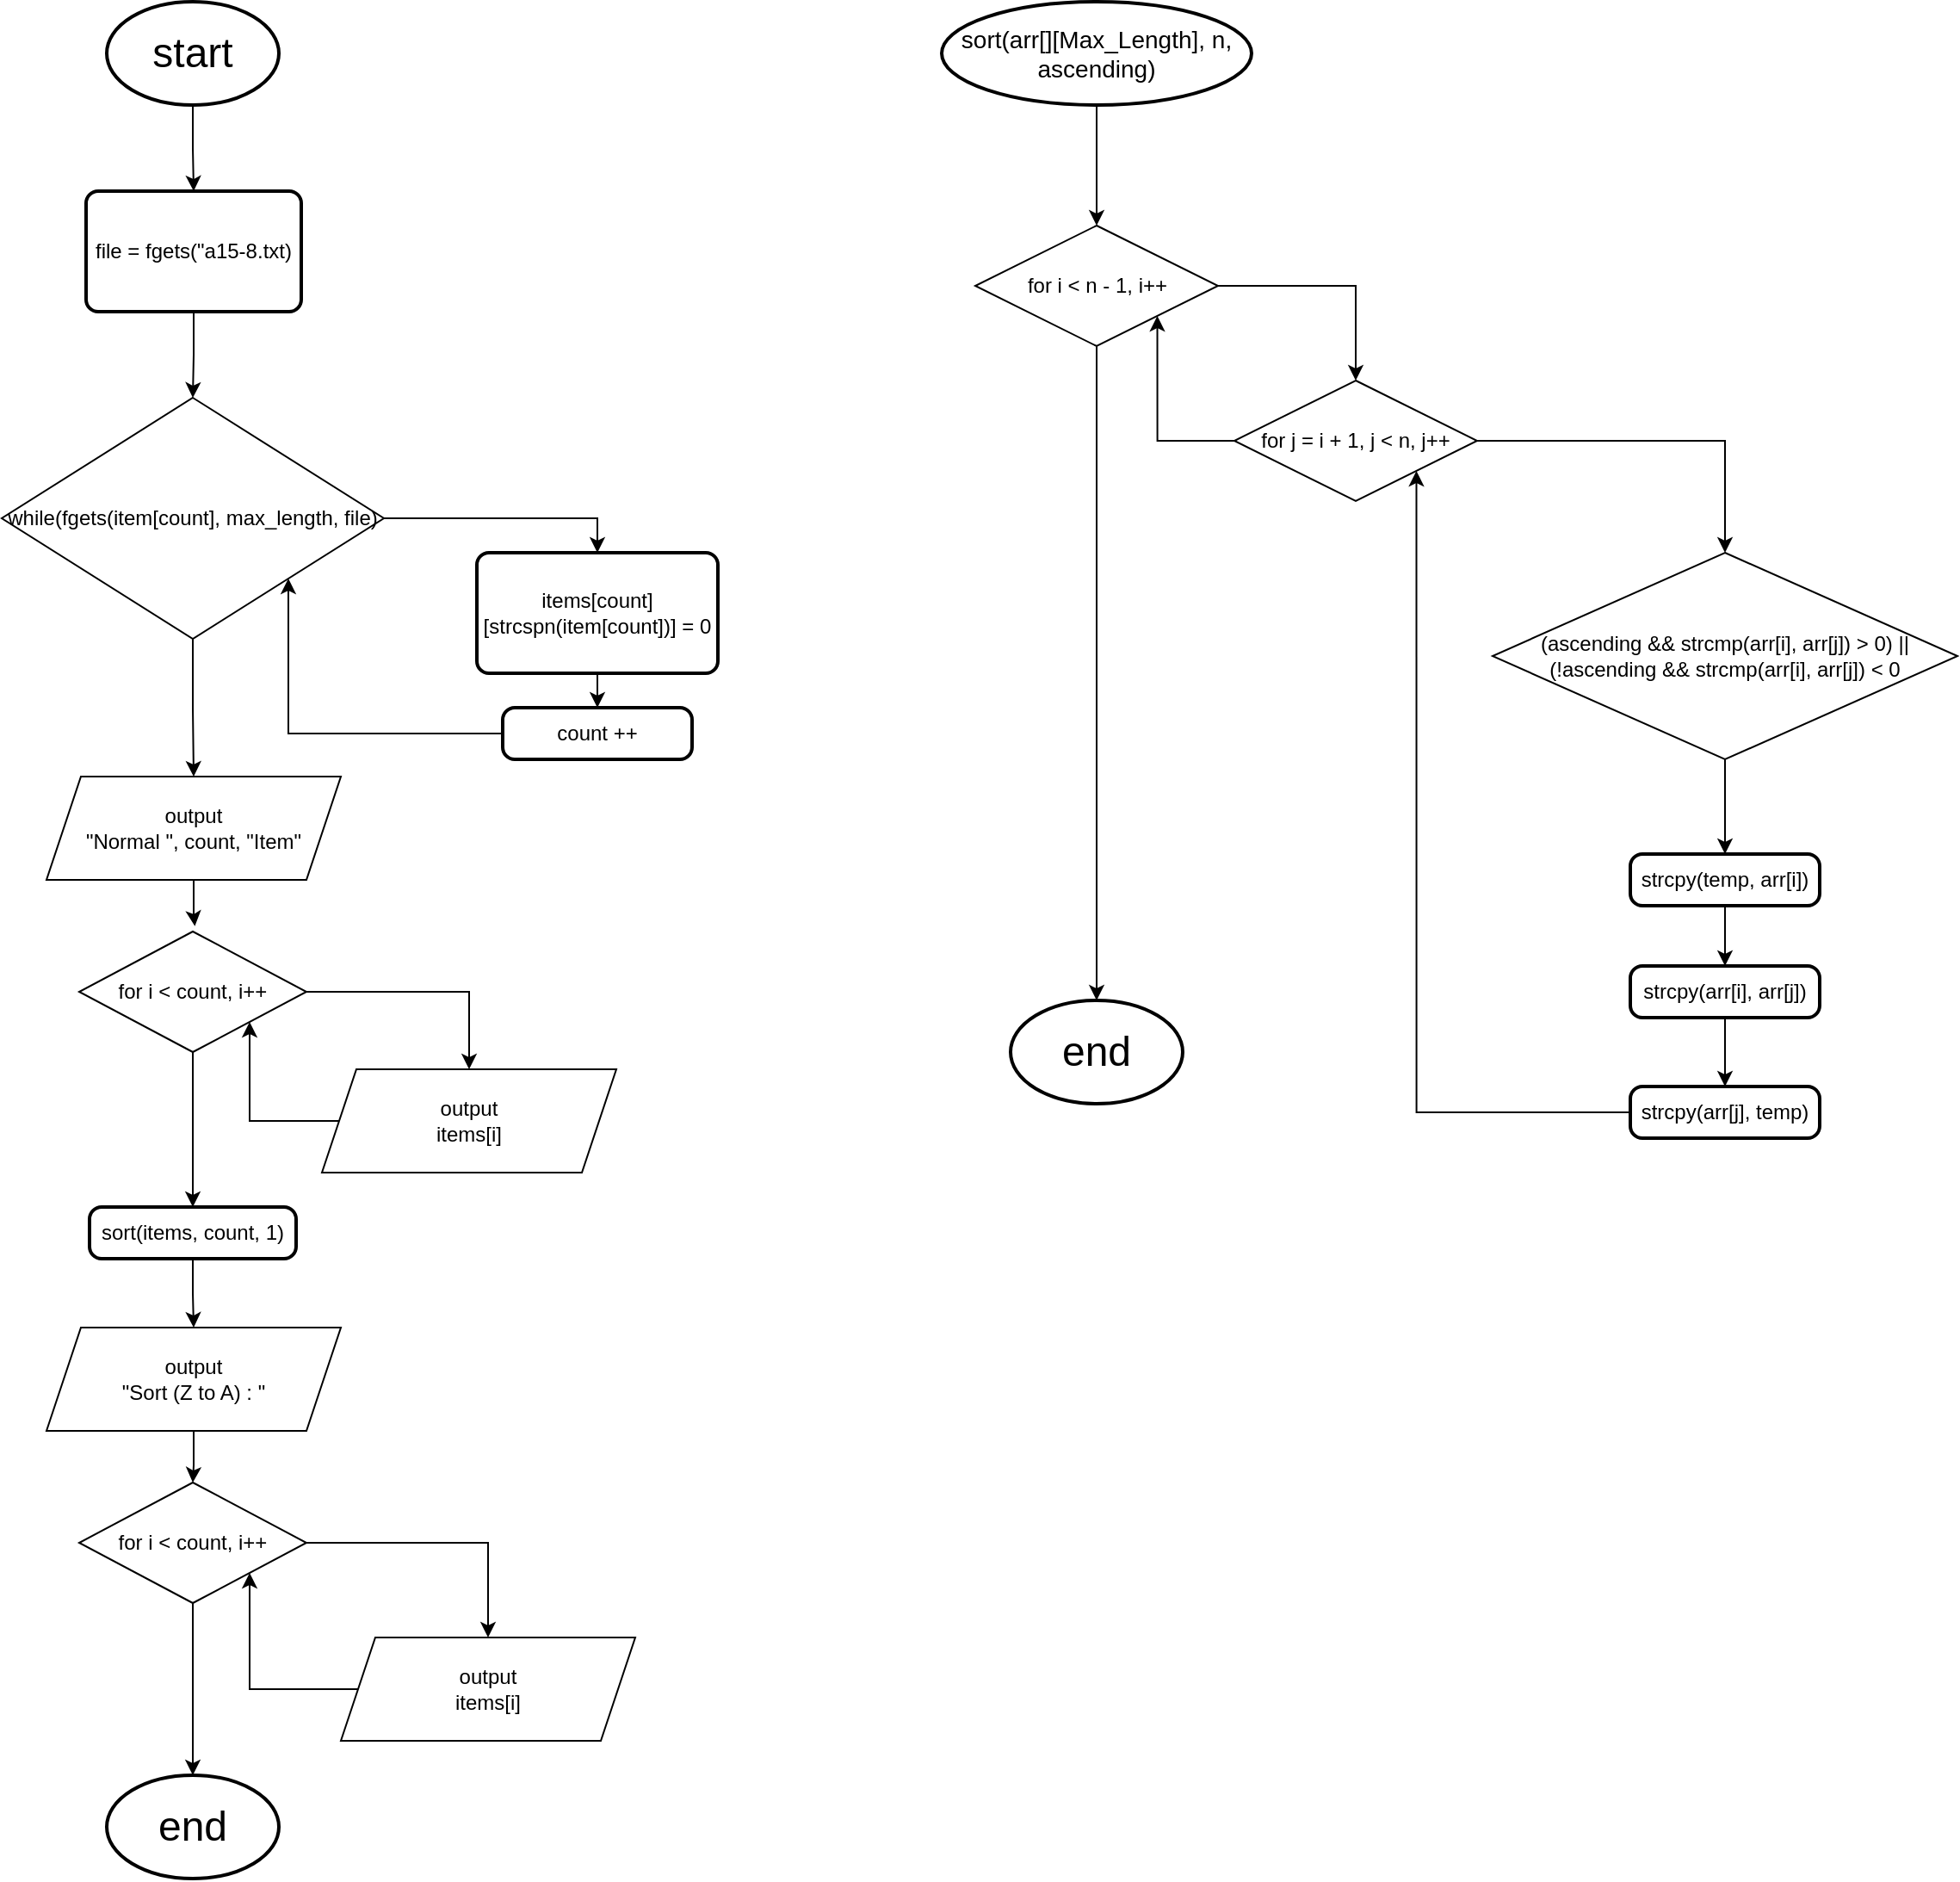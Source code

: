 <mxfile version="25.0.3">
  <diagram name="Page-1" id="46ULe40LgjAuQQD5LgL3">
    <mxGraphModel dx="2049" dy="1066" grid="1" gridSize="10" guides="1" tooltips="1" connect="1" arrows="1" fold="1" page="1" pageScale="1" pageWidth="850" pageHeight="1100" math="0" shadow="0">
      <root>
        <mxCell id="0" />
        <mxCell id="1" parent="0" />
        <mxCell id="3bDKqJMdA5MIFM3lt07q-13" style="edgeStyle=orthogonalEdgeStyle;rounded=0;orthogonalLoop=1;jettySize=auto;html=1;entryX=0.5;entryY=0;entryDx=0;entryDy=0;" edge="1" parent="1" source="3bDKqJMdA5MIFM3lt07q-1" target="3bDKqJMdA5MIFM3lt07q-3">
          <mxGeometry relative="1" as="geometry" />
        </mxCell>
        <mxCell id="3bDKqJMdA5MIFM3lt07q-1" value="&lt;font style=&quot;font-size: 24px;&quot;&gt;start&lt;/font&gt;" style="strokeWidth=2;html=1;shape=mxgraph.flowchart.start_1;whiteSpace=wrap;" vertex="1" parent="1">
          <mxGeometry x="375" y="40" width="100" height="60" as="geometry" />
        </mxCell>
        <mxCell id="3bDKqJMdA5MIFM3lt07q-2" value="&lt;font style=&quot;font-size: 24px;&quot;&gt;end&lt;/font&gt;" style="strokeWidth=2;html=1;shape=mxgraph.flowchart.start_1;whiteSpace=wrap;" vertex="1" parent="1">
          <mxGeometry x="375" y="1070" width="100" height="60" as="geometry" />
        </mxCell>
        <mxCell id="3bDKqJMdA5MIFM3lt07q-14" style="edgeStyle=orthogonalEdgeStyle;rounded=0;orthogonalLoop=1;jettySize=auto;html=1;entryX=0.5;entryY=0;entryDx=0;entryDy=0;" edge="1" parent="1" source="3bDKqJMdA5MIFM3lt07q-3" target="3bDKqJMdA5MIFM3lt07q-4">
          <mxGeometry relative="1" as="geometry" />
        </mxCell>
        <mxCell id="3bDKqJMdA5MIFM3lt07q-3" value="file = fgets(&quot;a15-8.txt)" style="rounded=1;whiteSpace=wrap;html=1;absoluteArcSize=1;arcSize=14;strokeWidth=2;" vertex="1" parent="1">
          <mxGeometry x="363" y="150" width="125" height="70" as="geometry" />
        </mxCell>
        <mxCell id="3bDKqJMdA5MIFM3lt07q-15" style="edgeStyle=orthogonalEdgeStyle;rounded=0;orthogonalLoop=1;jettySize=auto;html=1;entryX=0.5;entryY=0;entryDx=0;entryDy=0;" edge="1" parent="1" source="3bDKqJMdA5MIFM3lt07q-4" target="3bDKqJMdA5MIFM3lt07q-5">
          <mxGeometry relative="1" as="geometry" />
        </mxCell>
        <mxCell id="3bDKqJMdA5MIFM3lt07q-17" style="edgeStyle=orthogonalEdgeStyle;rounded=0;orthogonalLoop=1;jettySize=auto;html=1;entryX=0.5;entryY=0;entryDx=0;entryDy=0;" edge="1" parent="1" source="3bDKqJMdA5MIFM3lt07q-4" target="3bDKqJMdA5MIFM3lt07q-7">
          <mxGeometry relative="1" as="geometry" />
        </mxCell>
        <mxCell id="3bDKqJMdA5MIFM3lt07q-4" value="while(fgets(item[count], max_length, file)" style="rhombus;whiteSpace=wrap;html=1;" vertex="1" parent="1">
          <mxGeometry x="314" y="270" width="222" height="140" as="geometry" />
        </mxCell>
        <mxCell id="3bDKqJMdA5MIFM3lt07q-18" style="edgeStyle=orthogonalEdgeStyle;rounded=0;orthogonalLoop=1;jettySize=auto;html=1;entryX=0.5;entryY=0;entryDx=0;entryDy=0;" edge="1" parent="1" source="3bDKqJMdA5MIFM3lt07q-5" target="3bDKqJMdA5MIFM3lt07q-6">
          <mxGeometry relative="1" as="geometry" />
        </mxCell>
        <mxCell id="3bDKqJMdA5MIFM3lt07q-5" value="items[count][strcspn(item[count])] = 0" style="rounded=1;whiteSpace=wrap;html=1;absoluteArcSize=1;arcSize=14;strokeWidth=2;" vertex="1" parent="1">
          <mxGeometry x="590" y="360" width="140" height="70" as="geometry" />
        </mxCell>
        <mxCell id="3bDKqJMdA5MIFM3lt07q-19" style="edgeStyle=orthogonalEdgeStyle;rounded=0;orthogonalLoop=1;jettySize=auto;html=1;entryX=1;entryY=1;entryDx=0;entryDy=0;" edge="1" parent="1" source="3bDKqJMdA5MIFM3lt07q-6" target="3bDKqJMdA5MIFM3lt07q-4">
          <mxGeometry relative="1" as="geometry" />
        </mxCell>
        <mxCell id="3bDKqJMdA5MIFM3lt07q-6" value="count ++" style="rounded=1;whiteSpace=wrap;html=1;absoluteArcSize=1;arcSize=14;strokeWidth=2;" vertex="1" parent="1">
          <mxGeometry x="605" y="450" width="110" height="30" as="geometry" />
        </mxCell>
        <mxCell id="3bDKqJMdA5MIFM3lt07q-7" value="output&lt;br&gt;&quot;Normal &quot;, count, &quot;Item&quot;" style="shape=parallelogram;perimeter=parallelogramPerimeter;whiteSpace=wrap;html=1;fixedSize=1;" vertex="1" parent="1">
          <mxGeometry x="340" y="490" width="171" height="60" as="geometry" />
        </mxCell>
        <mxCell id="3bDKqJMdA5MIFM3lt07q-12" style="edgeStyle=orthogonalEdgeStyle;rounded=0;orthogonalLoop=1;jettySize=auto;html=1;entryX=0.5;entryY=0;entryDx=0;entryDy=0;" edge="1" parent="1" source="3bDKqJMdA5MIFM3lt07q-8" target="3bDKqJMdA5MIFM3lt07q-9">
          <mxGeometry relative="1" as="geometry" />
        </mxCell>
        <mxCell id="3bDKqJMdA5MIFM3lt07q-28" style="edgeStyle=orthogonalEdgeStyle;rounded=0;orthogonalLoop=1;jettySize=auto;html=1;entryX=0.5;entryY=0;entryDx=0;entryDy=0;" edge="1" parent="1" source="3bDKqJMdA5MIFM3lt07q-8" target="3bDKqJMdA5MIFM3lt07q-21">
          <mxGeometry relative="1" as="geometry" />
        </mxCell>
        <mxCell id="3bDKqJMdA5MIFM3lt07q-8" value="for i &amp;lt; count, i++" style="rhombus;whiteSpace=wrap;html=1;" vertex="1" parent="1">
          <mxGeometry x="359" y="580" width="132" height="70" as="geometry" />
        </mxCell>
        <mxCell id="3bDKqJMdA5MIFM3lt07q-11" style="edgeStyle=orthogonalEdgeStyle;rounded=0;orthogonalLoop=1;jettySize=auto;html=1;entryX=1;entryY=1;entryDx=0;entryDy=0;" edge="1" parent="1" source="3bDKqJMdA5MIFM3lt07q-9" target="3bDKqJMdA5MIFM3lt07q-8">
          <mxGeometry relative="1" as="geometry" />
        </mxCell>
        <mxCell id="3bDKqJMdA5MIFM3lt07q-9" value="output&lt;div&gt;items[i]&lt;/div&gt;" style="shape=parallelogram;perimeter=parallelogramPerimeter;whiteSpace=wrap;html=1;fixedSize=1;" vertex="1" parent="1">
          <mxGeometry x="500" y="660" width="171" height="60" as="geometry" />
        </mxCell>
        <mxCell id="3bDKqJMdA5MIFM3lt07q-20" style="edgeStyle=orthogonalEdgeStyle;rounded=0;orthogonalLoop=1;jettySize=auto;html=1;entryX=0.509;entryY=-0.045;entryDx=0;entryDy=0;entryPerimeter=0;" edge="1" parent="1" source="3bDKqJMdA5MIFM3lt07q-7" target="3bDKqJMdA5MIFM3lt07q-8">
          <mxGeometry relative="1" as="geometry" />
        </mxCell>
        <mxCell id="3bDKqJMdA5MIFM3lt07q-29" style="edgeStyle=orthogonalEdgeStyle;rounded=0;orthogonalLoop=1;jettySize=auto;html=1;entryX=0.5;entryY=0;entryDx=0;entryDy=0;" edge="1" parent="1" source="3bDKqJMdA5MIFM3lt07q-21" target="3bDKqJMdA5MIFM3lt07q-22">
          <mxGeometry relative="1" as="geometry" />
        </mxCell>
        <mxCell id="3bDKqJMdA5MIFM3lt07q-21" value="sort(items, count, 1)" style="rounded=1;whiteSpace=wrap;html=1;absoluteArcSize=1;arcSize=14;strokeWidth=2;" vertex="1" parent="1">
          <mxGeometry x="365" y="740" width="120" height="30" as="geometry" />
        </mxCell>
        <mxCell id="3bDKqJMdA5MIFM3lt07q-30" style="edgeStyle=orthogonalEdgeStyle;rounded=0;orthogonalLoop=1;jettySize=auto;html=1;entryX=0.5;entryY=0;entryDx=0;entryDy=0;" edge="1" parent="1" source="3bDKqJMdA5MIFM3lt07q-22" target="3bDKqJMdA5MIFM3lt07q-23">
          <mxGeometry relative="1" as="geometry" />
        </mxCell>
        <mxCell id="3bDKqJMdA5MIFM3lt07q-22" value="output&lt;div&gt;&quot;Sort (Z to A) : &quot;&lt;/div&gt;" style="shape=parallelogram;perimeter=parallelogramPerimeter;whiteSpace=wrap;html=1;fixedSize=1;" vertex="1" parent="1">
          <mxGeometry x="340" y="810" width="171" height="60" as="geometry" />
        </mxCell>
        <mxCell id="3bDKqJMdA5MIFM3lt07q-25" style="edgeStyle=orthogonalEdgeStyle;rounded=0;orthogonalLoop=1;jettySize=auto;html=1;entryX=0.5;entryY=0;entryDx=0;entryDy=0;" edge="1" parent="1" source="3bDKqJMdA5MIFM3lt07q-23" target="3bDKqJMdA5MIFM3lt07q-24">
          <mxGeometry relative="1" as="geometry" />
        </mxCell>
        <mxCell id="3bDKqJMdA5MIFM3lt07q-23" value="for i &amp;lt; count, i++" style="rhombus;whiteSpace=wrap;html=1;" vertex="1" parent="1">
          <mxGeometry x="359" y="900" width="132" height="70" as="geometry" />
        </mxCell>
        <mxCell id="3bDKqJMdA5MIFM3lt07q-26" style="edgeStyle=orthogonalEdgeStyle;rounded=0;orthogonalLoop=1;jettySize=auto;html=1;entryX=1;entryY=1;entryDx=0;entryDy=0;" edge="1" parent="1" source="3bDKqJMdA5MIFM3lt07q-24" target="3bDKqJMdA5MIFM3lt07q-23">
          <mxGeometry relative="1" as="geometry" />
        </mxCell>
        <mxCell id="3bDKqJMdA5MIFM3lt07q-24" value="output&lt;div&gt;items[i]&lt;/div&gt;" style="shape=parallelogram;perimeter=parallelogramPerimeter;whiteSpace=wrap;html=1;fixedSize=1;" vertex="1" parent="1">
          <mxGeometry x="511" y="990" width="171" height="60" as="geometry" />
        </mxCell>
        <mxCell id="3bDKqJMdA5MIFM3lt07q-27" style="edgeStyle=orthogonalEdgeStyle;rounded=0;orthogonalLoop=1;jettySize=auto;html=1;entryX=0.5;entryY=0;entryDx=0;entryDy=0;entryPerimeter=0;" edge="1" parent="1" source="3bDKqJMdA5MIFM3lt07q-23" target="3bDKqJMdA5MIFM3lt07q-2">
          <mxGeometry relative="1" as="geometry" />
        </mxCell>
        <mxCell id="3bDKqJMdA5MIFM3lt07q-39" style="edgeStyle=orthogonalEdgeStyle;rounded=0;orthogonalLoop=1;jettySize=auto;html=1;entryX=0.5;entryY=0;entryDx=0;entryDy=0;" edge="1" parent="1" source="3bDKqJMdA5MIFM3lt07q-31" target="3bDKqJMdA5MIFM3lt07q-32">
          <mxGeometry relative="1" as="geometry" />
        </mxCell>
        <mxCell id="3bDKqJMdA5MIFM3lt07q-31" value="&lt;font style=&quot;font-size: 14px;&quot;&gt;sort(arr[][Max_Length], n, ascending)&lt;/font&gt;" style="strokeWidth=2;html=1;shape=mxgraph.flowchart.start_1;whiteSpace=wrap;" vertex="1" parent="1">
          <mxGeometry x="860" y="40" width="180" height="60" as="geometry" />
        </mxCell>
        <mxCell id="3bDKqJMdA5MIFM3lt07q-40" style="edgeStyle=orthogonalEdgeStyle;rounded=0;orthogonalLoop=1;jettySize=auto;html=1;entryX=0.5;entryY=0;entryDx=0;entryDy=0;" edge="1" parent="1" source="3bDKqJMdA5MIFM3lt07q-32" target="3bDKqJMdA5MIFM3lt07q-33">
          <mxGeometry relative="1" as="geometry" />
        </mxCell>
        <mxCell id="3bDKqJMdA5MIFM3lt07q-32" value="for i &amp;lt; n - 1, i++" style="rhombus;whiteSpace=wrap;html=1;" vertex="1" parent="1">
          <mxGeometry x="879.5" y="170" width="141" height="70" as="geometry" />
        </mxCell>
        <mxCell id="3bDKqJMdA5MIFM3lt07q-41" style="edgeStyle=orthogonalEdgeStyle;rounded=0;orthogonalLoop=1;jettySize=auto;html=1;entryX=0.5;entryY=0;entryDx=0;entryDy=0;" edge="1" parent="1" source="3bDKqJMdA5MIFM3lt07q-33" target="3bDKqJMdA5MIFM3lt07q-34">
          <mxGeometry relative="1" as="geometry" />
        </mxCell>
        <mxCell id="3bDKqJMdA5MIFM3lt07q-46" style="edgeStyle=orthogonalEdgeStyle;rounded=0;orthogonalLoop=1;jettySize=auto;html=1;entryX=1;entryY=1;entryDx=0;entryDy=0;" edge="1" parent="1" source="3bDKqJMdA5MIFM3lt07q-33" target="3bDKqJMdA5MIFM3lt07q-32">
          <mxGeometry relative="1" as="geometry" />
        </mxCell>
        <mxCell id="3bDKqJMdA5MIFM3lt07q-33" value="for j = i + 1, j &amp;lt; n, j++" style="rhombus;whiteSpace=wrap;html=1;" vertex="1" parent="1">
          <mxGeometry x="1030" y="260" width="141" height="70" as="geometry" />
        </mxCell>
        <mxCell id="3bDKqJMdA5MIFM3lt07q-42" style="edgeStyle=orthogonalEdgeStyle;rounded=0;orthogonalLoop=1;jettySize=auto;html=1;entryX=0.5;entryY=0;entryDx=0;entryDy=0;" edge="1" parent="1" source="3bDKqJMdA5MIFM3lt07q-34" target="3bDKqJMdA5MIFM3lt07q-35">
          <mxGeometry relative="1" as="geometry" />
        </mxCell>
        <mxCell id="3bDKqJMdA5MIFM3lt07q-34" value="(ascending &amp;amp;&amp;amp; strcmp(arr[i], arr[j]) &amp;gt; 0) || (!ascending &amp;amp;&amp;amp; strcmp(arr[i], arr[j]) &amp;lt; 0" style="rhombus;whiteSpace=wrap;html=1;" vertex="1" parent="1">
          <mxGeometry x="1180" y="360" width="270" height="120" as="geometry" />
        </mxCell>
        <mxCell id="3bDKqJMdA5MIFM3lt07q-43" style="edgeStyle=orthogonalEdgeStyle;rounded=0;orthogonalLoop=1;jettySize=auto;html=1;entryX=0.5;entryY=0;entryDx=0;entryDy=0;" edge="1" parent="1" source="3bDKqJMdA5MIFM3lt07q-35" target="3bDKqJMdA5MIFM3lt07q-36">
          <mxGeometry relative="1" as="geometry" />
        </mxCell>
        <mxCell id="3bDKqJMdA5MIFM3lt07q-35" value="strcpy(temp, arr[i])" style="rounded=1;whiteSpace=wrap;html=1;absoluteArcSize=1;arcSize=14;strokeWidth=2;" vertex="1" parent="1">
          <mxGeometry x="1260" y="535" width="110" height="30" as="geometry" />
        </mxCell>
        <mxCell id="3bDKqJMdA5MIFM3lt07q-44" style="edgeStyle=orthogonalEdgeStyle;rounded=0;orthogonalLoop=1;jettySize=auto;html=1;entryX=0.5;entryY=0;entryDx=0;entryDy=0;" edge="1" parent="1" source="3bDKqJMdA5MIFM3lt07q-36" target="3bDKqJMdA5MIFM3lt07q-37">
          <mxGeometry relative="1" as="geometry" />
        </mxCell>
        <mxCell id="3bDKqJMdA5MIFM3lt07q-36" value="strcpy(arr[i], arr[j])" style="rounded=1;whiteSpace=wrap;html=1;absoluteArcSize=1;arcSize=14;strokeWidth=2;" vertex="1" parent="1">
          <mxGeometry x="1260" y="600" width="110" height="30" as="geometry" />
        </mxCell>
        <mxCell id="3bDKqJMdA5MIFM3lt07q-45" style="edgeStyle=orthogonalEdgeStyle;rounded=0;orthogonalLoop=1;jettySize=auto;html=1;entryX=1;entryY=1;entryDx=0;entryDy=0;" edge="1" parent="1" source="3bDKqJMdA5MIFM3lt07q-37" target="3bDKqJMdA5MIFM3lt07q-33">
          <mxGeometry relative="1" as="geometry" />
        </mxCell>
        <mxCell id="3bDKqJMdA5MIFM3lt07q-37" value="strcpy(arr[j], temp)" style="rounded=1;whiteSpace=wrap;html=1;absoluteArcSize=1;arcSize=14;strokeWidth=2;" vertex="1" parent="1">
          <mxGeometry x="1260" y="670" width="110" height="30" as="geometry" />
        </mxCell>
        <mxCell id="3bDKqJMdA5MIFM3lt07q-38" value="&lt;font style=&quot;font-size: 24px;&quot;&gt;end&lt;/font&gt;" style="strokeWidth=2;html=1;shape=mxgraph.flowchart.start_1;whiteSpace=wrap;" vertex="1" parent="1">
          <mxGeometry x="900" y="620" width="100" height="60" as="geometry" />
        </mxCell>
        <mxCell id="3bDKqJMdA5MIFM3lt07q-47" style="edgeStyle=orthogonalEdgeStyle;rounded=0;orthogonalLoop=1;jettySize=auto;html=1;entryX=0.5;entryY=0;entryDx=0;entryDy=0;entryPerimeter=0;" edge="1" parent="1" source="3bDKqJMdA5MIFM3lt07q-32" target="3bDKqJMdA5MIFM3lt07q-38">
          <mxGeometry relative="1" as="geometry" />
        </mxCell>
      </root>
    </mxGraphModel>
  </diagram>
</mxfile>
